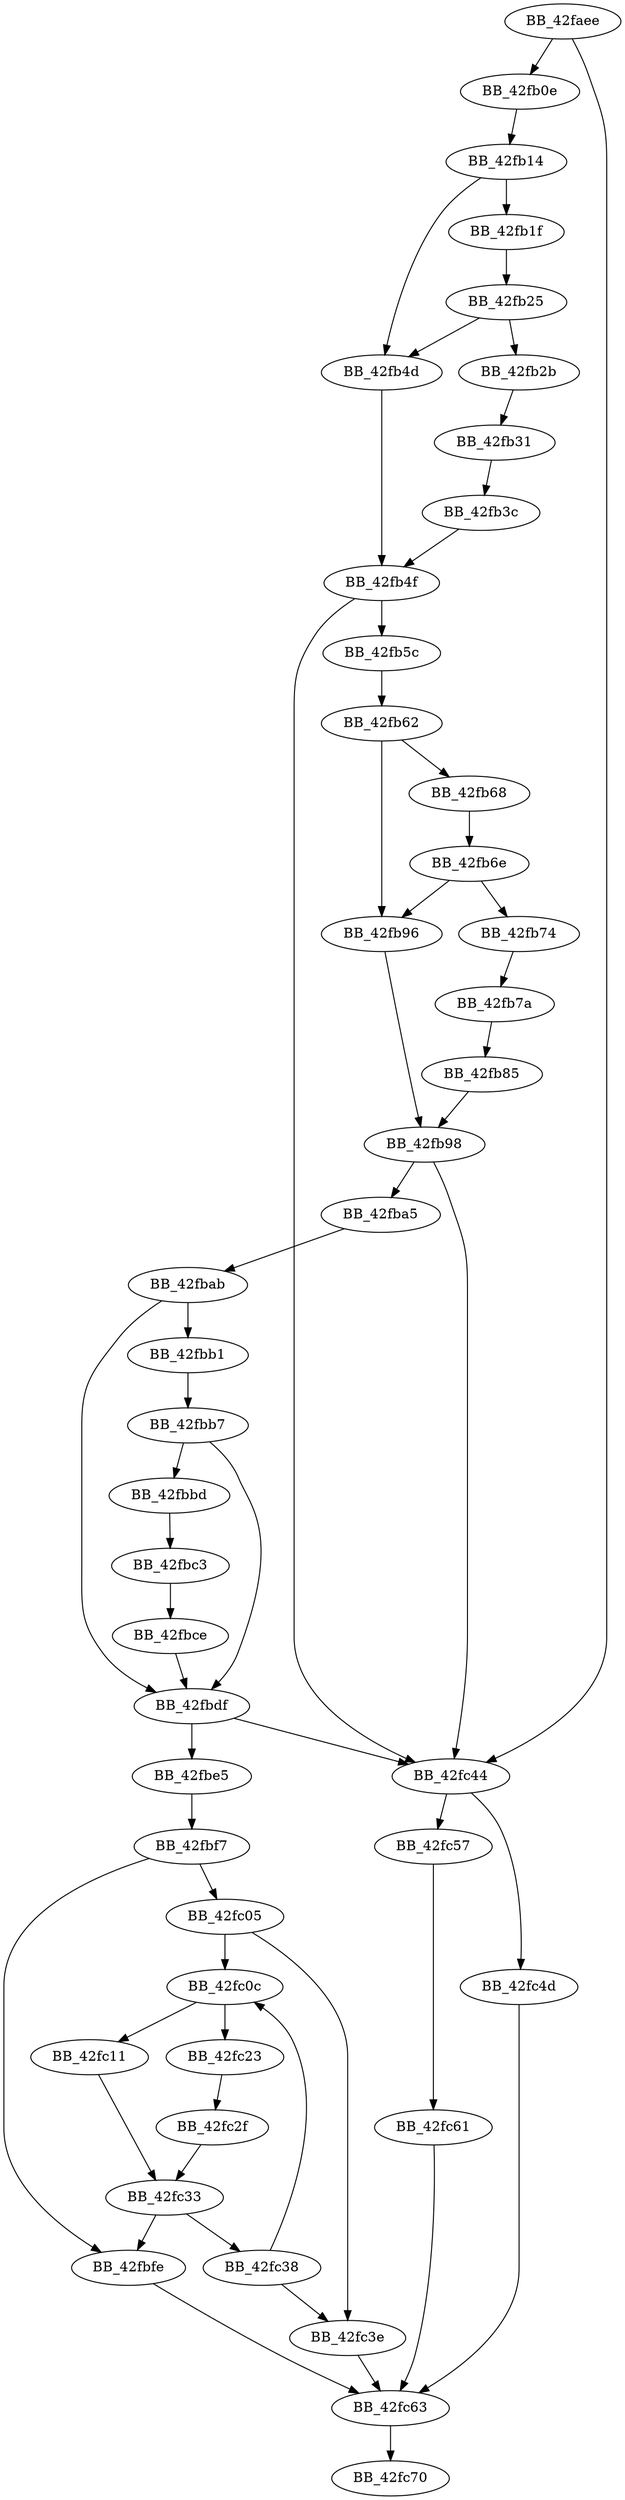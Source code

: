 DiGraph __fputwc_nolock{
BB_42faee->BB_42fb0e
BB_42faee->BB_42fc44
BB_42fb0e->BB_42fb14
BB_42fb14->BB_42fb1f
BB_42fb14->BB_42fb4d
BB_42fb1f->BB_42fb25
BB_42fb25->BB_42fb2b
BB_42fb25->BB_42fb4d
BB_42fb2b->BB_42fb31
BB_42fb31->BB_42fb3c
BB_42fb3c->BB_42fb4f
BB_42fb4d->BB_42fb4f
BB_42fb4f->BB_42fb5c
BB_42fb4f->BB_42fc44
BB_42fb5c->BB_42fb62
BB_42fb62->BB_42fb68
BB_42fb62->BB_42fb96
BB_42fb68->BB_42fb6e
BB_42fb6e->BB_42fb74
BB_42fb6e->BB_42fb96
BB_42fb74->BB_42fb7a
BB_42fb7a->BB_42fb85
BB_42fb85->BB_42fb98
BB_42fb96->BB_42fb98
BB_42fb98->BB_42fba5
BB_42fb98->BB_42fc44
BB_42fba5->BB_42fbab
BB_42fbab->BB_42fbb1
BB_42fbab->BB_42fbdf
BB_42fbb1->BB_42fbb7
BB_42fbb7->BB_42fbbd
BB_42fbb7->BB_42fbdf
BB_42fbbd->BB_42fbc3
BB_42fbc3->BB_42fbce
BB_42fbce->BB_42fbdf
BB_42fbdf->BB_42fbe5
BB_42fbdf->BB_42fc44
BB_42fbe5->BB_42fbf7
BB_42fbf7->BB_42fbfe
BB_42fbf7->BB_42fc05
BB_42fbfe->BB_42fc63
BB_42fc05->BB_42fc0c
BB_42fc05->BB_42fc3e
BB_42fc0c->BB_42fc11
BB_42fc0c->BB_42fc23
BB_42fc11->BB_42fc33
BB_42fc23->BB_42fc2f
BB_42fc2f->BB_42fc33
BB_42fc33->BB_42fbfe
BB_42fc33->BB_42fc38
BB_42fc38->BB_42fc0c
BB_42fc38->BB_42fc3e
BB_42fc3e->BB_42fc63
BB_42fc44->BB_42fc4d
BB_42fc44->BB_42fc57
BB_42fc4d->BB_42fc63
BB_42fc57->BB_42fc61
BB_42fc61->BB_42fc63
BB_42fc63->BB_42fc70
}
